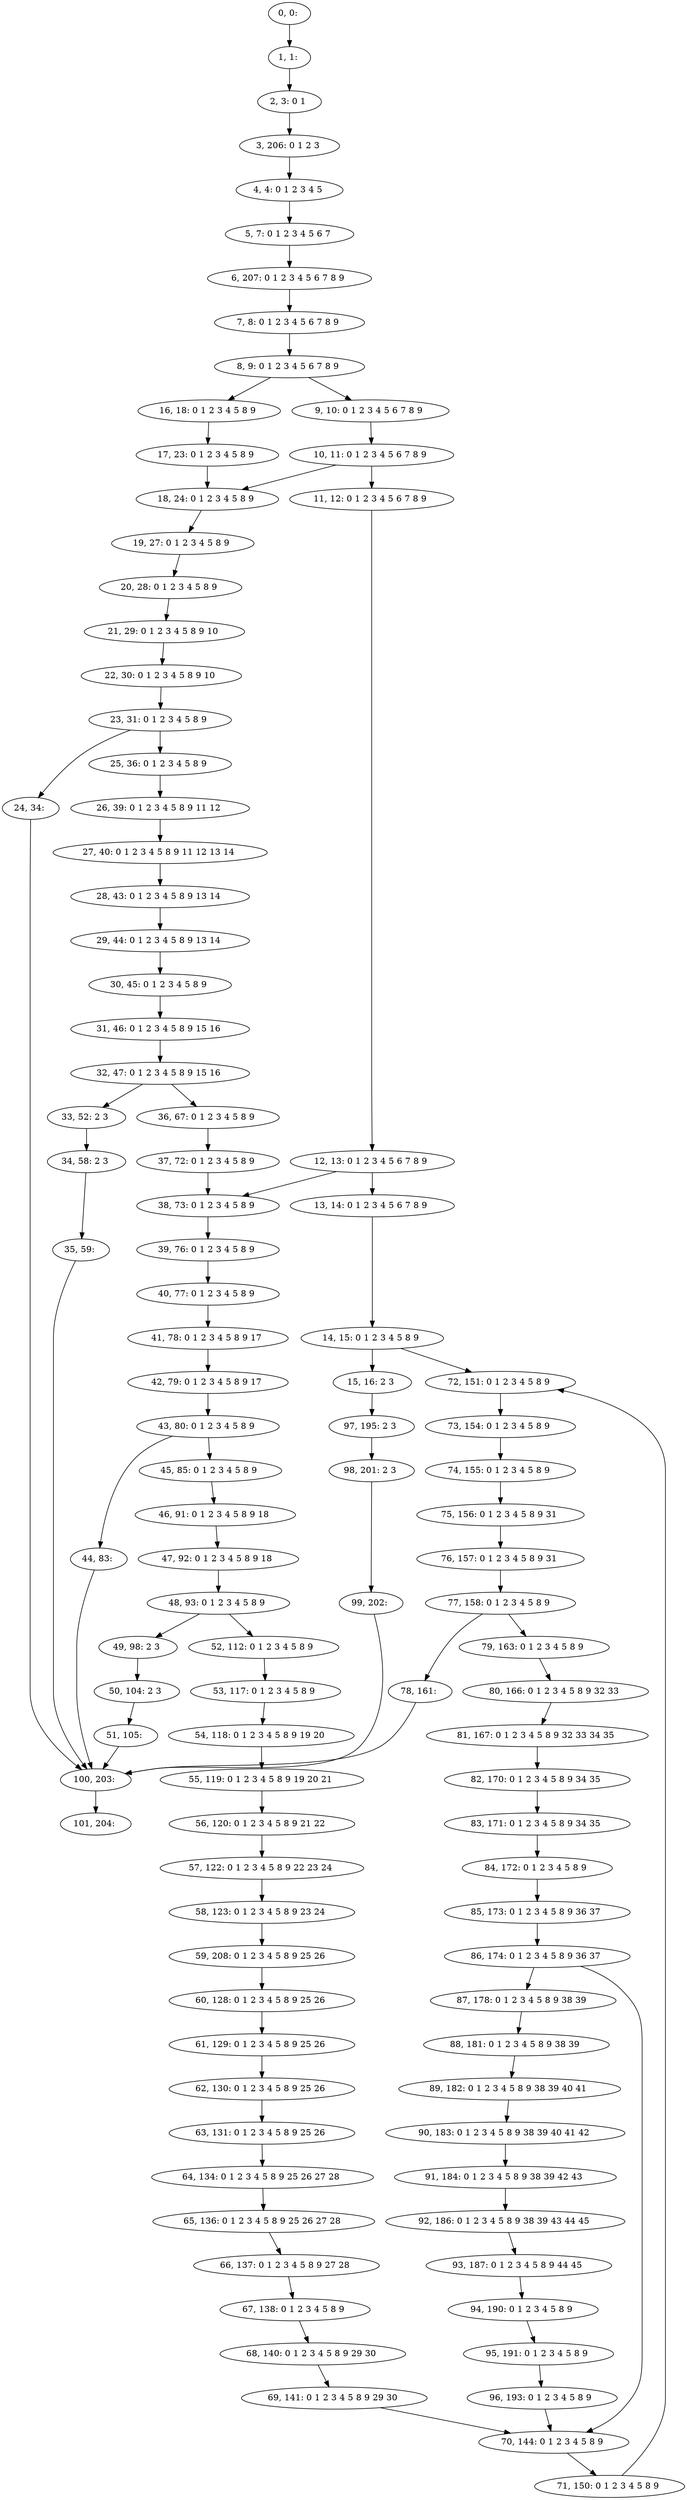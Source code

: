 digraph G {
0[label="0, 0: "];
1[label="1, 1: "];
2[label="2, 3: 0 1 "];
3[label="3, 206: 0 1 2 3 "];
4[label="4, 4: 0 1 2 3 4 5 "];
5[label="5, 7: 0 1 2 3 4 5 6 7 "];
6[label="6, 207: 0 1 2 3 4 5 6 7 8 9 "];
7[label="7, 8: 0 1 2 3 4 5 6 7 8 9 "];
8[label="8, 9: 0 1 2 3 4 5 6 7 8 9 "];
9[label="9, 10: 0 1 2 3 4 5 6 7 8 9 "];
10[label="10, 11: 0 1 2 3 4 5 6 7 8 9 "];
11[label="11, 12: 0 1 2 3 4 5 6 7 8 9 "];
12[label="12, 13: 0 1 2 3 4 5 6 7 8 9 "];
13[label="13, 14: 0 1 2 3 4 5 6 7 8 9 "];
14[label="14, 15: 0 1 2 3 4 5 8 9 "];
15[label="15, 16: 2 3 "];
16[label="16, 18: 0 1 2 3 4 5 8 9 "];
17[label="17, 23: 0 1 2 3 4 5 8 9 "];
18[label="18, 24: 0 1 2 3 4 5 8 9 "];
19[label="19, 27: 0 1 2 3 4 5 8 9 "];
20[label="20, 28: 0 1 2 3 4 5 8 9 "];
21[label="21, 29: 0 1 2 3 4 5 8 9 10 "];
22[label="22, 30: 0 1 2 3 4 5 8 9 10 "];
23[label="23, 31: 0 1 2 3 4 5 8 9 "];
24[label="24, 34: "];
25[label="25, 36: 0 1 2 3 4 5 8 9 "];
26[label="26, 39: 0 1 2 3 4 5 8 9 11 12 "];
27[label="27, 40: 0 1 2 3 4 5 8 9 11 12 13 14 "];
28[label="28, 43: 0 1 2 3 4 5 8 9 13 14 "];
29[label="29, 44: 0 1 2 3 4 5 8 9 13 14 "];
30[label="30, 45: 0 1 2 3 4 5 8 9 "];
31[label="31, 46: 0 1 2 3 4 5 8 9 15 16 "];
32[label="32, 47: 0 1 2 3 4 5 8 9 15 16 "];
33[label="33, 52: 2 3 "];
34[label="34, 58: 2 3 "];
35[label="35, 59: "];
36[label="36, 67: 0 1 2 3 4 5 8 9 "];
37[label="37, 72: 0 1 2 3 4 5 8 9 "];
38[label="38, 73: 0 1 2 3 4 5 8 9 "];
39[label="39, 76: 0 1 2 3 4 5 8 9 "];
40[label="40, 77: 0 1 2 3 4 5 8 9 "];
41[label="41, 78: 0 1 2 3 4 5 8 9 17 "];
42[label="42, 79: 0 1 2 3 4 5 8 9 17 "];
43[label="43, 80: 0 1 2 3 4 5 8 9 "];
44[label="44, 83: "];
45[label="45, 85: 0 1 2 3 4 5 8 9 "];
46[label="46, 91: 0 1 2 3 4 5 8 9 18 "];
47[label="47, 92: 0 1 2 3 4 5 8 9 18 "];
48[label="48, 93: 0 1 2 3 4 5 8 9 "];
49[label="49, 98: 2 3 "];
50[label="50, 104: 2 3 "];
51[label="51, 105: "];
52[label="52, 112: 0 1 2 3 4 5 8 9 "];
53[label="53, 117: 0 1 2 3 4 5 8 9 "];
54[label="54, 118: 0 1 2 3 4 5 8 9 19 20 "];
55[label="55, 119: 0 1 2 3 4 5 8 9 19 20 21 "];
56[label="56, 120: 0 1 2 3 4 5 8 9 21 22 "];
57[label="57, 122: 0 1 2 3 4 5 8 9 22 23 24 "];
58[label="58, 123: 0 1 2 3 4 5 8 9 23 24 "];
59[label="59, 208: 0 1 2 3 4 5 8 9 25 26 "];
60[label="60, 128: 0 1 2 3 4 5 8 9 25 26 "];
61[label="61, 129: 0 1 2 3 4 5 8 9 25 26 "];
62[label="62, 130: 0 1 2 3 4 5 8 9 25 26 "];
63[label="63, 131: 0 1 2 3 4 5 8 9 25 26 "];
64[label="64, 134: 0 1 2 3 4 5 8 9 25 26 27 28 "];
65[label="65, 136: 0 1 2 3 4 5 8 9 25 26 27 28 "];
66[label="66, 137: 0 1 2 3 4 5 8 9 27 28 "];
67[label="67, 138: 0 1 2 3 4 5 8 9 "];
68[label="68, 140: 0 1 2 3 4 5 8 9 29 30 "];
69[label="69, 141: 0 1 2 3 4 5 8 9 29 30 "];
70[label="70, 144: 0 1 2 3 4 5 8 9 "];
71[label="71, 150: 0 1 2 3 4 5 8 9 "];
72[label="72, 151: 0 1 2 3 4 5 8 9 "];
73[label="73, 154: 0 1 2 3 4 5 8 9 "];
74[label="74, 155: 0 1 2 3 4 5 8 9 "];
75[label="75, 156: 0 1 2 3 4 5 8 9 31 "];
76[label="76, 157: 0 1 2 3 4 5 8 9 31 "];
77[label="77, 158: 0 1 2 3 4 5 8 9 "];
78[label="78, 161: "];
79[label="79, 163: 0 1 2 3 4 5 8 9 "];
80[label="80, 166: 0 1 2 3 4 5 8 9 32 33 "];
81[label="81, 167: 0 1 2 3 4 5 8 9 32 33 34 35 "];
82[label="82, 170: 0 1 2 3 4 5 8 9 34 35 "];
83[label="83, 171: 0 1 2 3 4 5 8 9 34 35 "];
84[label="84, 172: 0 1 2 3 4 5 8 9 "];
85[label="85, 173: 0 1 2 3 4 5 8 9 36 37 "];
86[label="86, 174: 0 1 2 3 4 5 8 9 36 37 "];
87[label="87, 178: 0 1 2 3 4 5 8 9 38 39 "];
88[label="88, 181: 0 1 2 3 4 5 8 9 38 39 "];
89[label="89, 182: 0 1 2 3 4 5 8 9 38 39 40 41 "];
90[label="90, 183: 0 1 2 3 4 5 8 9 38 39 40 41 42 "];
91[label="91, 184: 0 1 2 3 4 5 8 9 38 39 42 43 "];
92[label="92, 186: 0 1 2 3 4 5 8 9 38 39 43 44 45 "];
93[label="93, 187: 0 1 2 3 4 5 8 9 44 45 "];
94[label="94, 190: 0 1 2 3 4 5 8 9 "];
95[label="95, 191: 0 1 2 3 4 5 8 9 "];
96[label="96, 193: 0 1 2 3 4 5 8 9 "];
97[label="97, 195: 2 3 "];
98[label="98, 201: 2 3 "];
99[label="99, 202: "];
100[label="100, 203: "];
101[label="101, 204: "];
0->1 ;
1->2 ;
2->3 ;
3->4 ;
4->5 ;
5->6 ;
6->7 ;
7->8 ;
8->9 ;
8->16 ;
9->10 ;
10->11 ;
10->18 ;
11->12 ;
12->13 ;
12->38 ;
13->14 ;
14->15 ;
14->72 ;
15->97 ;
16->17 ;
17->18 ;
18->19 ;
19->20 ;
20->21 ;
21->22 ;
22->23 ;
23->24 ;
23->25 ;
24->100 ;
25->26 ;
26->27 ;
27->28 ;
28->29 ;
29->30 ;
30->31 ;
31->32 ;
32->33 ;
32->36 ;
33->34 ;
34->35 ;
35->100 ;
36->37 ;
37->38 ;
38->39 ;
39->40 ;
40->41 ;
41->42 ;
42->43 ;
43->44 ;
43->45 ;
44->100 ;
45->46 ;
46->47 ;
47->48 ;
48->49 ;
48->52 ;
49->50 ;
50->51 ;
51->100 ;
52->53 ;
53->54 ;
54->55 ;
55->56 ;
56->57 ;
57->58 ;
58->59 ;
59->60 ;
60->61 ;
61->62 ;
62->63 ;
63->64 ;
64->65 ;
65->66 ;
66->67 ;
67->68 ;
68->69 ;
69->70 ;
70->71 ;
71->72 ;
72->73 ;
73->74 ;
74->75 ;
75->76 ;
76->77 ;
77->78 ;
77->79 ;
78->100 ;
79->80 ;
80->81 ;
81->82 ;
82->83 ;
83->84 ;
84->85 ;
85->86 ;
86->87 ;
86->70 ;
87->88 ;
88->89 ;
89->90 ;
90->91 ;
91->92 ;
92->93 ;
93->94 ;
94->95 ;
95->96 ;
96->70 ;
97->98 ;
98->99 ;
99->100 ;
100->101 ;
}
